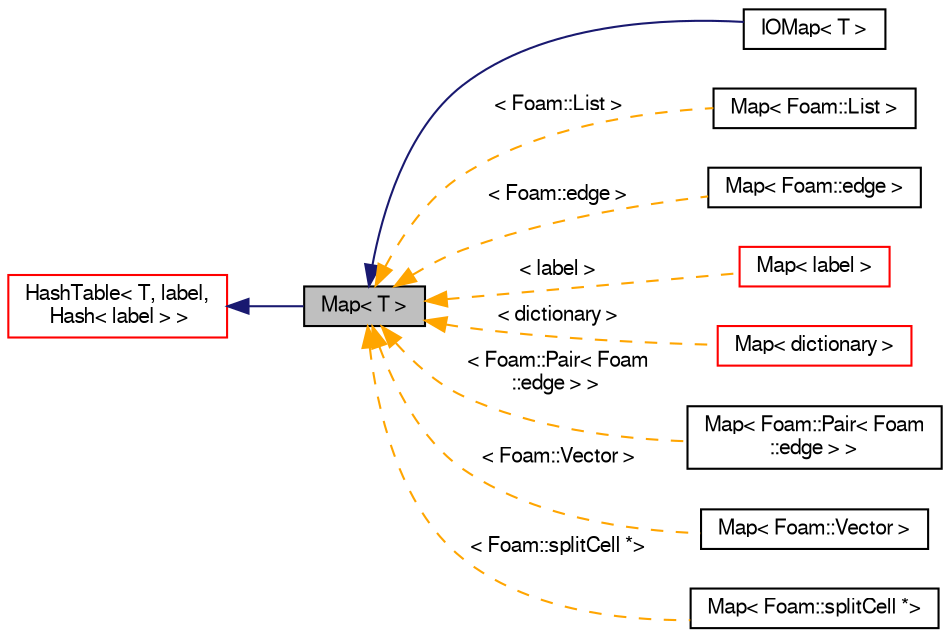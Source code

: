 digraph "Map&lt; T &gt;"
{
  bgcolor="transparent";
  edge [fontname="FreeSans",fontsize="10",labelfontname="FreeSans",labelfontsize="10"];
  node [fontname="FreeSans",fontsize="10",shape=record];
  rankdir="LR";
  Node0 [label="Map\< T \>",height=0.2,width=0.4,color="black", fillcolor="grey75", style="filled", fontcolor="black"];
  Node1 -> Node0 [dir="back",color="midnightblue",fontsize="10",style="solid",fontname="FreeSans"];
  Node1 [label="HashTable\< T, label,\l Hash\< label \> \>",height=0.2,width=0.4,color="red",URL="$a25702.html"];
  Node0 -> Node4 [dir="back",color="midnightblue",fontsize="10",style="solid",fontname="FreeSans"];
  Node4 [label="IOMap\< T \>",height=0.2,width=0.4,color="black",URL="$a26170.html",tooltip="A Map of objects of type <T> with automated input and output. "];
  Node0 -> Node5 [dir="back",color="orange",fontsize="10",style="dashed",label=" \< Foam::List \>" ,fontname="FreeSans"];
  Node5 [label="Map\< Foam::List \>",height=0.2,width=0.4,color="black",URL="$a25730.html"];
  Node0 -> Node6 [dir="back",color="orange",fontsize="10",style="dashed",label=" \< Foam::edge \>" ,fontname="FreeSans"];
  Node6 [label="Map\< Foam::edge \>",height=0.2,width=0.4,color="black",URL="$a25730.html"];
  Node0 -> Node7 [dir="back",color="orange",fontsize="10",style="dashed",label=" \< label \>" ,fontname="FreeSans"];
  Node7 [label="Map\< label \>",height=0.2,width=0.4,color="red",URL="$a25730.html"];
  Node0 -> Node9 [dir="back",color="orange",fontsize="10",style="dashed",label=" \< dictionary \>" ,fontname="FreeSans"];
  Node9 [label="Map\< dictionary \>",height=0.2,width=0.4,color="red",URL="$a25730.html"];
  Node0 -> Node12 [dir="back",color="orange",fontsize="10",style="dashed",label=" \< Foam::Pair\< Foam\l::edge \> \>" ,fontname="FreeSans"];
  Node12 [label="Map\< Foam::Pair\< Foam\l::edge \> \>",height=0.2,width=0.4,color="black",URL="$a25730.html"];
  Node0 -> Node13 [dir="back",color="orange",fontsize="10",style="dashed",label=" \< Foam::Vector \>" ,fontname="FreeSans"];
  Node13 [label="Map\< Foam::Vector \>",height=0.2,width=0.4,color="black",URL="$a25730.html"];
  Node0 -> Node14 [dir="back",color="orange",fontsize="10",style="dashed",label=" \< Foam::splitCell *\>" ,fontname="FreeSans"];
  Node14 [label="Map\< Foam::splitCell *\>",height=0.2,width=0.4,color="black",URL="$a25730.html"];
}
